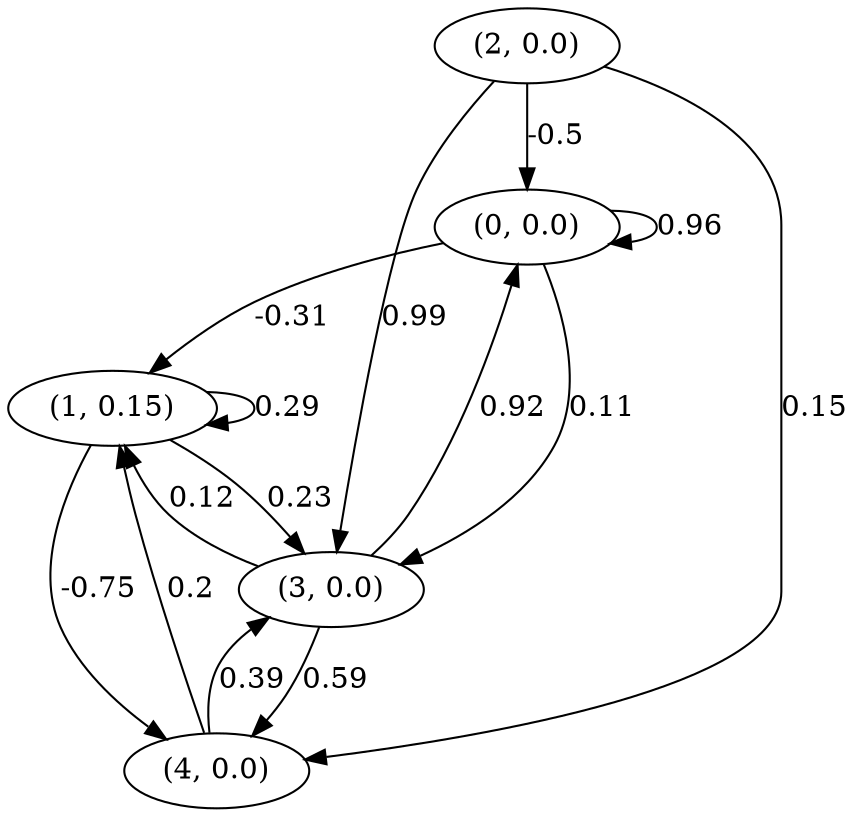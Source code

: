 digraph {
    0 [ label = "(0, 0.0)" ]
    1 [ label = "(1, 0.15)" ]
    2 [ label = "(2, 0.0)" ]
    3 [ label = "(3, 0.0)" ]
    4 [ label = "(4, 0.0)" ]
    0 -> 0 [ label = "0.96" ]
    1 -> 1 [ label = "0.29" ]
    2 -> 0 [ label = "-0.5" ]
    3 -> 0 [ label = "0.92" ]
    0 -> 1 [ label = "-0.31" ]
    3 -> 1 [ label = "0.12" ]
    4 -> 1 [ label = "0.2" ]
    0 -> 3 [ label = "0.11" ]
    1 -> 3 [ label = "0.23" ]
    2 -> 3 [ label = "0.99" ]
    4 -> 3 [ label = "0.39" ]
    1 -> 4 [ label = "-0.75" ]
    2 -> 4 [ label = "0.15" ]
    3 -> 4 [ label = "0.59" ]
}

